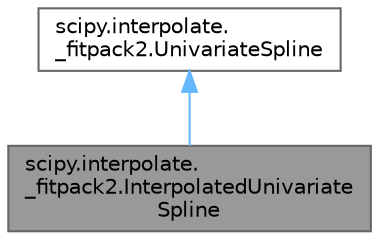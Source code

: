 digraph "scipy.interpolate._fitpack2.InterpolatedUnivariateSpline"
{
 // LATEX_PDF_SIZE
  bgcolor="transparent";
  edge [fontname=Helvetica,fontsize=10,labelfontname=Helvetica,labelfontsize=10];
  node [fontname=Helvetica,fontsize=10,shape=box,height=0.2,width=0.4];
  Node1 [id="Node000001",label="scipy.interpolate.\l_fitpack2.InterpolatedUnivariate\lSpline",height=0.2,width=0.4,color="gray40", fillcolor="grey60", style="filled", fontcolor="black",tooltip=" "];
  Node2 -> Node1 [id="edge2_Node000001_Node000002",dir="back",color="steelblue1",style="solid",tooltip=" "];
  Node2 [id="Node000002",label="scipy.interpolate.\l_fitpack2.UnivariateSpline",height=0.2,width=0.4,color="gray40", fillcolor="white", style="filled",URL="$d8/d37/classscipy_1_1interpolate_1_1__fitpack2_1_1UnivariateSpline.html",tooltip=" "];
}
